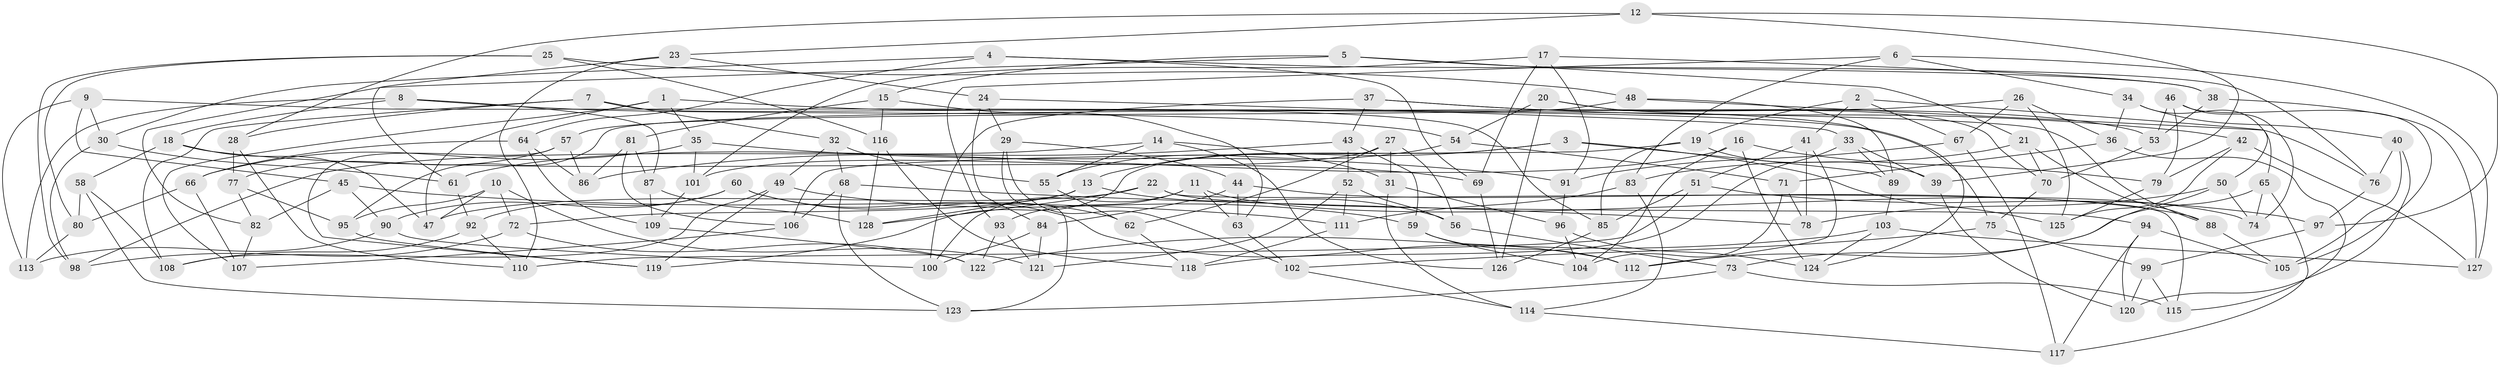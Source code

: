 // coarse degree distribution, {6: 0.5555555555555556, 4: 0.41975308641975306, 5: 0.024691358024691357}
// Generated by graph-tools (version 1.1) at 2025/24/03/03/25 07:24:27]
// undirected, 128 vertices, 256 edges
graph export_dot {
graph [start="1"]
  node [color=gray90,style=filled];
  1;
  2;
  3;
  4;
  5;
  6;
  7;
  8;
  9;
  10;
  11;
  12;
  13;
  14;
  15;
  16;
  17;
  18;
  19;
  20;
  21;
  22;
  23;
  24;
  25;
  26;
  27;
  28;
  29;
  30;
  31;
  32;
  33;
  34;
  35;
  36;
  37;
  38;
  39;
  40;
  41;
  42;
  43;
  44;
  45;
  46;
  47;
  48;
  49;
  50;
  51;
  52;
  53;
  54;
  55;
  56;
  57;
  58;
  59;
  60;
  61;
  62;
  63;
  64;
  65;
  66;
  67;
  68;
  69;
  70;
  71;
  72;
  73;
  74;
  75;
  76;
  77;
  78;
  79;
  80;
  81;
  82;
  83;
  84;
  85;
  86;
  87;
  88;
  89;
  90;
  91;
  92;
  93;
  94;
  95;
  96;
  97;
  98;
  99;
  100;
  101;
  102;
  103;
  104;
  105;
  106;
  107;
  108;
  109;
  110;
  111;
  112;
  113;
  114;
  115;
  116;
  117;
  118;
  119;
  120;
  121;
  122;
  123;
  124;
  125;
  126;
  127;
  128;
  1 -- 107;
  1 -- 47;
  1 -- 75;
  1 -- 35;
  2 -- 19;
  2 -- 67;
  2 -- 41;
  2 -- 65;
  3 -- 13;
  3 -- 89;
  3 -- 119;
  3 -- 125;
  4 -- 64;
  4 -- 38;
  4 -- 30;
  4 -- 69;
  5 -- 82;
  5 -- 21;
  5 -- 76;
  5 -- 15;
  6 -- 93;
  6 -- 83;
  6 -- 127;
  6 -- 34;
  7 -- 108;
  7 -- 32;
  7 -- 28;
  7 -- 85;
  8 -- 87;
  8 -- 54;
  8 -- 18;
  8 -- 113;
  9 -- 88;
  9 -- 45;
  9 -- 30;
  9 -- 113;
  10 -- 72;
  10 -- 121;
  10 -- 47;
  10 -- 95;
  11 -- 63;
  11 -- 93;
  11 -- 100;
  11 -- 74;
  12 -- 39;
  12 -- 28;
  12 -- 97;
  12 -- 23;
  13 -- 72;
  13 -- 56;
  13 -- 128;
  14 -- 98;
  14 -- 55;
  14 -- 31;
  14 -- 126;
  15 -- 116;
  15 -- 63;
  15 -- 81;
  16 -- 104;
  16 -- 61;
  16 -- 124;
  16 -- 79;
  17 -- 101;
  17 -- 38;
  17 -- 69;
  17 -- 91;
  18 -- 47;
  18 -- 69;
  18 -- 58;
  19 -- 39;
  19 -- 106;
  19 -- 85;
  20 -- 126;
  20 -- 70;
  20 -- 54;
  20 -- 124;
  21 -- 70;
  21 -- 88;
  21 -- 83;
  22 -- 115;
  22 -- 94;
  22 -- 47;
  22 -- 128;
  23 -- 61;
  23 -- 24;
  23 -- 110;
  24 -- 29;
  24 -- 33;
  24 -- 84;
  25 -- 80;
  25 -- 48;
  25 -- 98;
  25 -- 116;
  26 -- 125;
  26 -- 67;
  26 -- 95;
  26 -- 36;
  27 -- 101;
  27 -- 62;
  27 -- 56;
  27 -- 31;
  28 -- 77;
  28 -- 110;
  29 -- 102;
  29 -- 44;
  29 -- 123;
  30 -- 98;
  30 -- 61;
  31 -- 114;
  31 -- 96;
  32 -- 68;
  32 -- 49;
  32 -- 55;
  33 -- 118;
  33 -- 89;
  33 -- 39;
  34 -- 36;
  34 -- 40;
  34 -- 50;
  35 -- 101;
  35 -- 91;
  35 -- 66;
  36 -- 71;
  36 -- 115;
  37 -- 43;
  37 -- 100;
  37 -- 42;
  37 -- 53;
  38 -- 127;
  38 -- 53;
  39 -- 120;
  40 -- 105;
  40 -- 120;
  40 -- 76;
  41 -- 112;
  41 -- 78;
  41 -- 51;
  42 -- 125;
  42 -- 79;
  42 -- 127;
  43 -- 59;
  43 -- 52;
  43 -- 86;
  44 -- 88;
  44 -- 63;
  44 -- 84;
  45 -- 82;
  45 -- 90;
  45 -- 111;
  46 -- 79;
  46 -- 105;
  46 -- 53;
  46 -- 74;
  48 -- 76;
  48 -- 57;
  48 -- 89;
  49 -- 119;
  49 -- 59;
  49 -- 108;
  50 -- 78;
  50 -- 73;
  50 -- 74;
  51 -- 97;
  51 -- 85;
  51 -- 110;
  52 -- 121;
  52 -- 56;
  52 -- 111;
  53 -- 70;
  54 -- 55;
  54 -- 71;
  55 -- 62;
  56 -- 73;
  57 -- 86;
  57 -- 77;
  57 -- 119;
  58 -- 80;
  58 -- 108;
  58 -- 123;
  59 -- 112;
  59 -- 104;
  60 -- 112;
  60 -- 92;
  60 -- 62;
  60 -- 90;
  61 -- 92;
  62 -- 118;
  63 -- 102;
  64 -- 109;
  64 -- 66;
  64 -- 86;
  65 -- 117;
  65 -- 112;
  65 -- 74;
  66 -- 80;
  66 -- 107;
  67 -- 91;
  67 -- 117;
  68 -- 78;
  68 -- 123;
  68 -- 106;
  69 -- 126;
  70 -- 75;
  71 -- 104;
  71 -- 78;
  72 -- 122;
  72 -- 98;
  73 -- 123;
  73 -- 115;
  75 -- 99;
  75 -- 102;
  76 -- 97;
  77 -- 82;
  77 -- 95;
  79 -- 125;
  80 -- 113;
  81 -- 106;
  81 -- 86;
  81 -- 87;
  82 -- 107;
  83 -- 111;
  83 -- 114;
  84 -- 100;
  84 -- 121;
  85 -- 126;
  87 -- 128;
  87 -- 109;
  88 -- 105;
  89 -- 103;
  90 -- 113;
  90 -- 100;
  91 -- 96;
  92 -- 110;
  92 -- 108;
  93 -- 122;
  93 -- 121;
  94 -- 120;
  94 -- 117;
  94 -- 105;
  95 -- 119;
  96 -- 104;
  96 -- 124;
  97 -- 99;
  99 -- 115;
  99 -- 120;
  101 -- 109;
  102 -- 114;
  103 -- 124;
  103 -- 122;
  103 -- 127;
  106 -- 107;
  109 -- 122;
  111 -- 118;
  114 -- 117;
  116 -- 118;
  116 -- 128;
}
